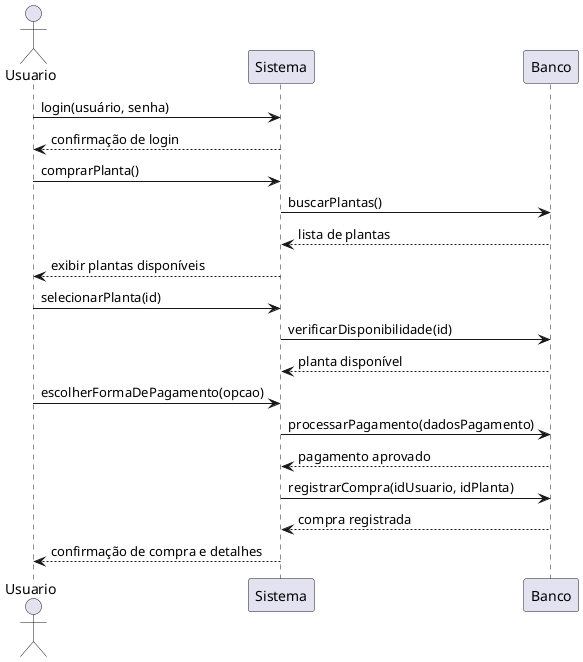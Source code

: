 @startuml
actor Usuario
participant Sistema
participant Banco

Usuario -> Sistema : login(usuário, senha)
Sistema --> Usuario : confirmação de login

Usuario -> Sistema : comprarPlanta()
Sistema -> Banco : buscarPlantas()
Banco --> Sistema : lista de plantas
Sistema --> Usuario : exibir plantas disponíveis

Usuario -> Sistema : selecionarPlanta(id)
Sistema -> Banco : verificarDisponibilidade(id)
Banco --> Sistema : planta disponível

Usuario -> Sistema : escolherFormaDePagamento(opcao)
Sistema -> Banco : processarPagamento(dadosPagamento)
Banco --> Sistema : pagamento aprovado

Sistema -> Banco : registrarCompra(idUsuario, idPlanta)
Banco --> Sistema : compra registrada

Sistema --> Usuario : confirmação de compra e detalhes

@enduml
